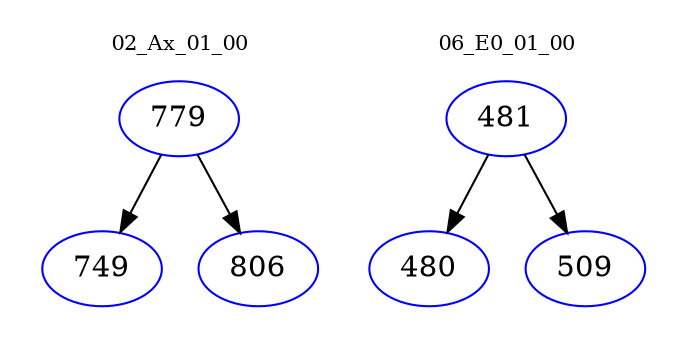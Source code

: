 digraph{
subgraph cluster_0 {
color = white
label = "02_Ax_01_00";
fontsize=10;
T0_779 [label="779", color="blue"]
T0_779 -> T0_749 [color="black"]
T0_749 [label="749", color="blue"]
T0_779 -> T0_806 [color="black"]
T0_806 [label="806", color="blue"]
}
subgraph cluster_1 {
color = white
label = "06_E0_01_00";
fontsize=10;
T1_481 [label="481", color="blue"]
T1_481 -> T1_480 [color="black"]
T1_480 [label="480", color="blue"]
T1_481 -> T1_509 [color="black"]
T1_509 [label="509", color="blue"]
}
}
